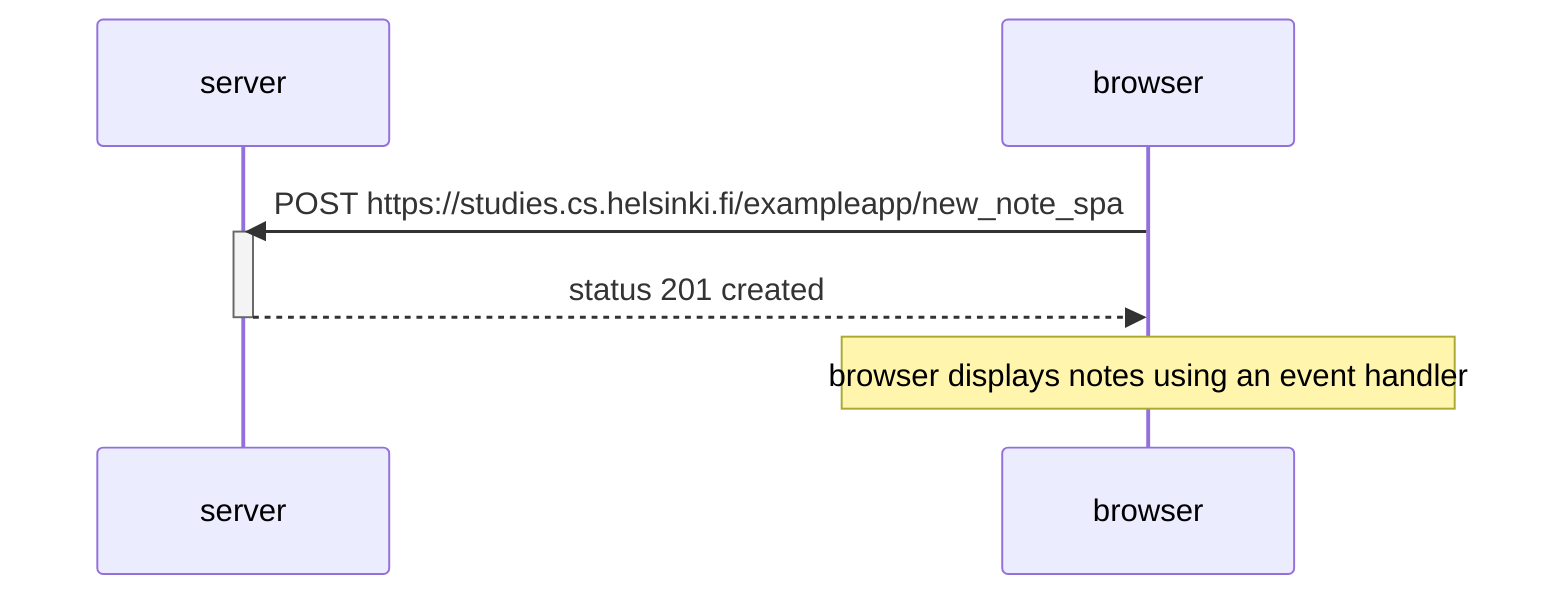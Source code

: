 sequenceDiagram
    participant server
    participant browser

    browser->>server: POST	https://studies.cs.helsinki.fi/exampleapp/new_note_spa
    activate server
    server-->>browser: status 201 created
    deactivate server

    Note over browser: browser displays notes using an event handler